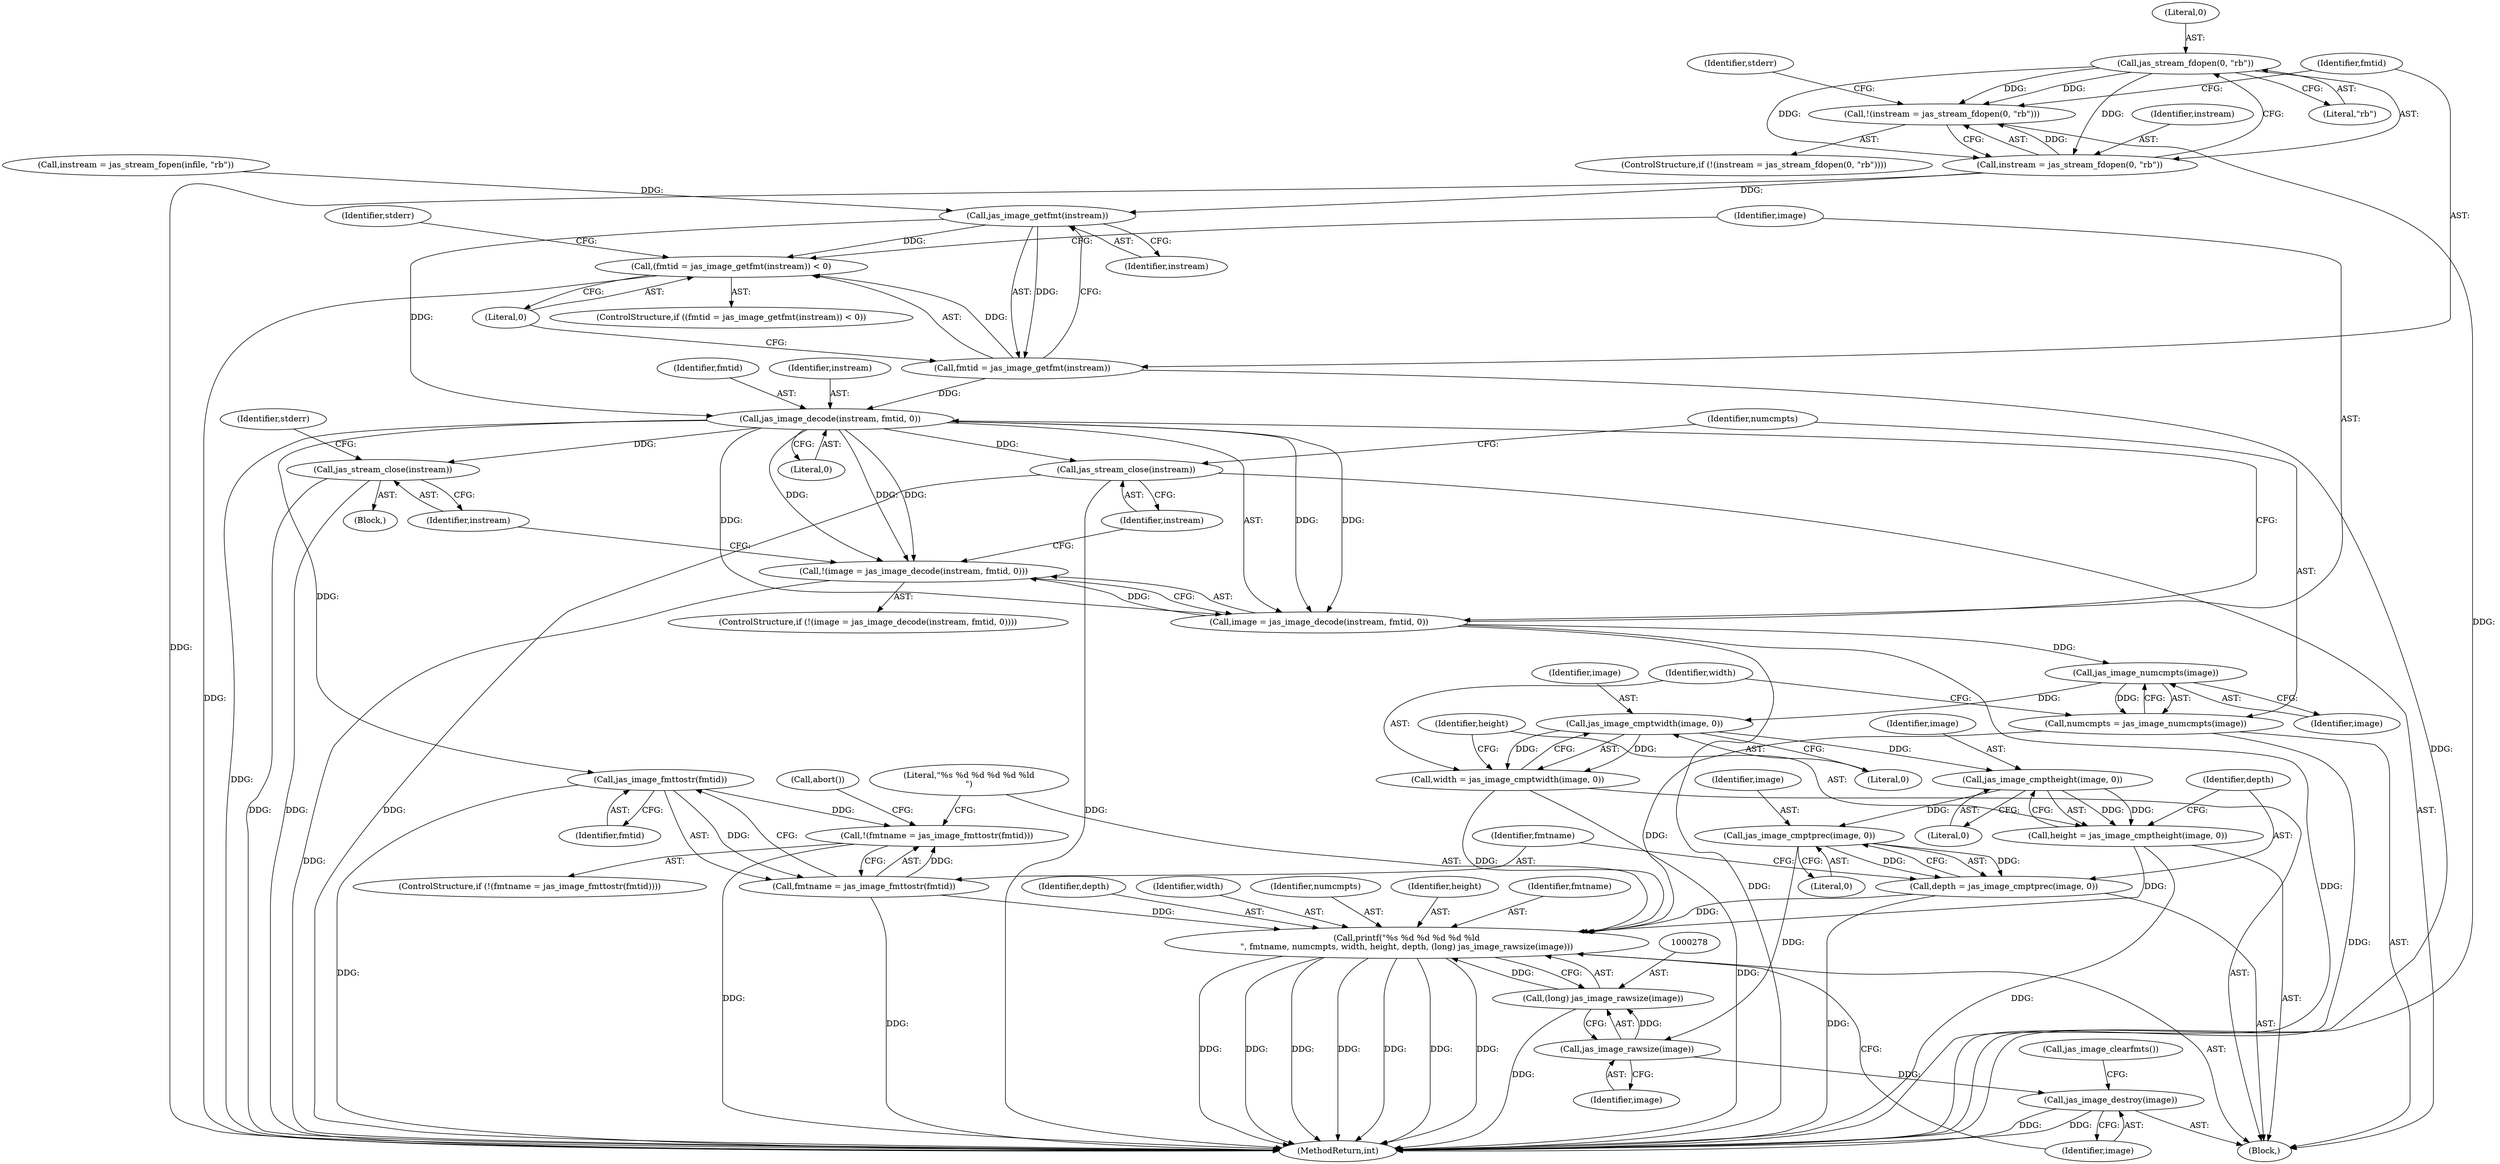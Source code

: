 digraph "0_jasper_8f62b4761711d036fd8964df256b938c809b7fca@API" {
"1000205" [label="(Call,jas_stream_fdopen(0, \"rb\"))"];
"1000202" [label="(Call,!(instream = jas_stream_fdopen(0, \"rb\")))"];
"1000203" [label="(Call,instream = jas_stream_fdopen(0, \"rb\"))"];
"1000218" [label="(Call,jas_image_getfmt(instream))"];
"1000215" [label="(Call,(fmtid = jas_image_getfmt(instream)) < 0)"];
"1000216" [label="(Call,fmtid = jas_image_getfmt(instream))"];
"1000229" [label="(Call,jas_image_decode(instream, fmtid, 0))"];
"1000226" [label="(Call,!(image = jas_image_decode(instream, fmtid, 0)))"];
"1000227" [label="(Call,image = jas_image_decode(instream, fmtid, 0))"];
"1000245" [label="(Call,jas_image_numcmpts(image))"];
"1000243" [label="(Call,numcmpts = jas_image_numcmpts(image))"];
"1000270" [label="(Call,printf(\"%s %d %d %d %d %ld\n\", fmtname, numcmpts, width, height, depth, (long) jas_image_rawsize(image)))"];
"1000249" [label="(Call,jas_image_cmptwidth(image, 0))"];
"1000247" [label="(Call,width = jas_image_cmptwidth(image, 0))"];
"1000254" [label="(Call,jas_image_cmptheight(image, 0))"];
"1000252" [label="(Call,height = jas_image_cmptheight(image, 0))"];
"1000259" [label="(Call,jas_image_cmptprec(image, 0))"];
"1000257" [label="(Call,depth = jas_image_cmptprec(image, 0))"];
"1000279" [label="(Call,jas_image_rawsize(image))"];
"1000277" [label="(Call,(long) jas_image_rawsize(image))"];
"1000281" [label="(Call,jas_image_destroy(image))"];
"1000234" [label="(Call,jas_stream_close(instream))"];
"1000241" [label="(Call,jas_stream_close(instream))"];
"1000266" [label="(Call,jas_image_fmttostr(fmtid))"];
"1000263" [label="(Call,!(fmtname = jas_image_fmttostr(fmtid)))"];
"1000264" [label="(Call,fmtname = jas_image_fmttostr(fmtid))"];
"1000283" [label="(Call,jas_image_clearfmts())"];
"1000241" [label="(Call,jas_stream_close(instream))"];
"1000206" [label="(Literal,0)"];
"1000223" [label="(Identifier,stderr)"];
"1000204" [label="(Identifier,instream)"];
"1000228" [label="(Identifier,image)"];
"1000230" [label="(Identifier,instream)"];
"1000277" [label="(Call,(long) jas_image_rawsize(image))"];
"1000187" [label="(Call,instream = jas_stream_fopen(infile, \"rb\"))"];
"1000247" [label="(Call,width = jas_image_cmptwidth(image, 0))"];
"1000216" [label="(Call,fmtid = jas_image_getfmt(instream))"];
"1000225" [label="(ControlStructure,if (!(image = jas_image_decode(instream, fmtid, 0))))"];
"1000276" [label="(Identifier,depth)"];
"1000233" [label="(Block,)"];
"1000282" [label="(Identifier,image)"];
"1000281" [label="(Call,jas_image_destroy(image))"];
"1000255" [label="(Identifier,image)"];
"1000231" [label="(Identifier,fmtid)"];
"1000232" [label="(Literal,0)"];
"1000201" [label="(ControlStructure,if (!(instream = jas_stream_fdopen(0, \"rb\"))))"];
"1000234" [label="(Call,jas_stream_close(instream))"];
"1000218" [label="(Call,jas_image_getfmt(instream))"];
"1000270" [label="(Call,printf(\"%s %d %d %d %d %ld\n\", fmtname, numcmpts, width, height, depth, (long) jas_image_rawsize(image)))"];
"1000274" [label="(Identifier,width)"];
"1000251" [label="(Literal,0)"];
"1000245" [label="(Call,jas_image_numcmpts(image))"];
"1000265" [label="(Identifier,fmtname)"];
"1000248" [label="(Identifier,width)"];
"1000202" [label="(Call,!(instream = jas_stream_fdopen(0, \"rb\")))"];
"1000266" [label="(Call,jas_image_fmttostr(fmtid))"];
"1000235" [label="(Identifier,instream)"];
"1000219" [label="(Identifier,instream)"];
"1000242" [label="(Identifier,instream)"];
"1000220" [label="(Literal,0)"];
"1000215" [label="(Call,(fmtid = jas_image_getfmt(instream)) < 0)"];
"1000271" [label="(Literal,\"%s %d %d %d %d %ld\n\")"];
"1000259" [label="(Call,jas_image_cmptprec(image, 0))"];
"1000263" [label="(Call,!(fmtname = jas_image_fmttostr(fmtid)))"];
"1000260" [label="(Identifier,image)"];
"1000286" [label="(MethodReturn,int)"];
"1000205" [label="(Call,jas_stream_fdopen(0, \"rb\"))"];
"1000261" [label="(Literal,0)"];
"1000280" [label="(Identifier,image)"];
"1000214" [label="(ControlStructure,if ((fmtid = jas_image_getfmt(instream)) < 0))"];
"1000253" [label="(Identifier,height)"];
"1000227" [label="(Call,image = jas_image_decode(instream, fmtid, 0))"];
"1000273" [label="(Identifier,numcmpts)"];
"1000269" [label="(Call,abort())"];
"1000210" [label="(Identifier,stderr)"];
"1000249" [label="(Call,jas_image_cmptwidth(image, 0))"];
"1000237" [label="(Identifier,stderr)"];
"1000262" [label="(ControlStructure,if (!(fmtname = jas_image_fmttostr(fmtid))))"];
"1000264" [label="(Call,fmtname = jas_image_fmttostr(fmtid))"];
"1000244" [label="(Identifier,numcmpts)"];
"1000226" [label="(Call,!(image = jas_image_decode(instream, fmtid, 0)))"];
"1000229" [label="(Call,jas_image_decode(instream, fmtid, 0))"];
"1000275" [label="(Identifier,height)"];
"1000217" [label="(Identifier,fmtid)"];
"1000109" [label="(Block,)"];
"1000252" [label="(Call,height = jas_image_cmptheight(image, 0))"];
"1000256" [label="(Literal,0)"];
"1000267" [label="(Identifier,fmtid)"];
"1000203" [label="(Call,instream = jas_stream_fdopen(0, \"rb\"))"];
"1000250" [label="(Identifier,image)"];
"1000246" [label="(Identifier,image)"];
"1000243" [label="(Call,numcmpts = jas_image_numcmpts(image))"];
"1000272" [label="(Identifier,fmtname)"];
"1000257" [label="(Call,depth = jas_image_cmptprec(image, 0))"];
"1000254" [label="(Call,jas_image_cmptheight(image, 0))"];
"1000207" [label="(Literal,\"rb\")"];
"1000258" [label="(Identifier,depth)"];
"1000279" [label="(Call,jas_image_rawsize(image))"];
"1000205" -> "1000203"  [label="AST: "];
"1000205" -> "1000207"  [label="CFG: "];
"1000206" -> "1000205"  [label="AST: "];
"1000207" -> "1000205"  [label="AST: "];
"1000203" -> "1000205"  [label="CFG: "];
"1000205" -> "1000202"  [label="DDG: "];
"1000205" -> "1000202"  [label="DDG: "];
"1000205" -> "1000203"  [label="DDG: "];
"1000205" -> "1000203"  [label="DDG: "];
"1000202" -> "1000201"  [label="AST: "];
"1000202" -> "1000203"  [label="CFG: "];
"1000203" -> "1000202"  [label="AST: "];
"1000210" -> "1000202"  [label="CFG: "];
"1000217" -> "1000202"  [label="CFG: "];
"1000202" -> "1000286"  [label="DDG: "];
"1000203" -> "1000202"  [label="DDG: "];
"1000204" -> "1000203"  [label="AST: "];
"1000203" -> "1000286"  [label="DDG: "];
"1000203" -> "1000218"  [label="DDG: "];
"1000218" -> "1000216"  [label="AST: "];
"1000218" -> "1000219"  [label="CFG: "];
"1000219" -> "1000218"  [label="AST: "];
"1000216" -> "1000218"  [label="CFG: "];
"1000218" -> "1000215"  [label="DDG: "];
"1000218" -> "1000216"  [label="DDG: "];
"1000187" -> "1000218"  [label="DDG: "];
"1000218" -> "1000229"  [label="DDG: "];
"1000215" -> "1000214"  [label="AST: "];
"1000215" -> "1000220"  [label="CFG: "];
"1000216" -> "1000215"  [label="AST: "];
"1000220" -> "1000215"  [label="AST: "];
"1000223" -> "1000215"  [label="CFG: "];
"1000228" -> "1000215"  [label="CFG: "];
"1000215" -> "1000286"  [label="DDG: "];
"1000216" -> "1000215"  [label="DDG: "];
"1000217" -> "1000216"  [label="AST: "];
"1000220" -> "1000216"  [label="CFG: "];
"1000216" -> "1000286"  [label="DDG: "];
"1000216" -> "1000229"  [label="DDG: "];
"1000229" -> "1000227"  [label="AST: "];
"1000229" -> "1000232"  [label="CFG: "];
"1000230" -> "1000229"  [label="AST: "];
"1000231" -> "1000229"  [label="AST: "];
"1000232" -> "1000229"  [label="AST: "];
"1000227" -> "1000229"  [label="CFG: "];
"1000229" -> "1000286"  [label="DDG: "];
"1000229" -> "1000226"  [label="DDG: "];
"1000229" -> "1000226"  [label="DDG: "];
"1000229" -> "1000226"  [label="DDG: "];
"1000229" -> "1000227"  [label="DDG: "];
"1000229" -> "1000227"  [label="DDG: "];
"1000229" -> "1000227"  [label="DDG: "];
"1000229" -> "1000234"  [label="DDG: "];
"1000229" -> "1000241"  [label="DDG: "];
"1000229" -> "1000266"  [label="DDG: "];
"1000226" -> "1000225"  [label="AST: "];
"1000226" -> "1000227"  [label="CFG: "];
"1000227" -> "1000226"  [label="AST: "];
"1000235" -> "1000226"  [label="CFG: "];
"1000242" -> "1000226"  [label="CFG: "];
"1000226" -> "1000286"  [label="DDG: "];
"1000227" -> "1000226"  [label="DDG: "];
"1000228" -> "1000227"  [label="AST: "];
"1000227" -> "1000286"  [label="DDG: "];
"1000227" -> "1000286"  [label="DDG: "];
"1000227" -> "1000245"  [label="DDG: "];
"1000245" -> "1000243"  [label="AST: "];
"1000245" -> "1000246"  [label="CFG: "];
"1000246" -> "1000245"  [label="AST: "];
"1000243" -> "1000245"  [label="CFG: "];
"1000245" -> "1000243"  [label="DDG: "];
"1000245" -> "1000249"  [label="DDG: "];
"1000243" -> "1000109"  [label="AST: "];
"1000244" -> "1000243"  [label="AST: "];
"1000248" -> "1000243"  [label="CFG: "];
"1000243" -> "1000286"  [label="DDG: "];
"1000243" -> "1000270"  [label="DDG: "];
"1000270" -> "1000109"  [label="AST: "];
"1000270" -> "1000277"  [label="CFG: "];
"1000271" -> "1000270"  [label="AST: "];
"1000272" -> "1000270"  [label="AST: "];
"1000273" -> "1000270"  [label="AST: "];
"1000274" -> "1000270"  [label="AST: "];
"1000275" -> "1000270"  [label="AST: "];
"1000276" -> "1000270"  [label="AST: "];
"1000277" -> "1000270"  [label="AST: "];
"1000282" -> "1000270"  [label="CFG: "];
"1000270" -> "1000286"  [label="DDG: "];
"1000270" -> "1000286"  [label="DDG: "];
"1000270" -> "1000286"  [label="DDG: "];
"1000270" -> "1000286"  [label="DDG: "];
"1000270" -> "1000286"  [label="DDG: "];
"1000270" -> "1000286"  [label="DDG: "];
"1000270" -> "1000286"  [label="DDG: "];
"1000264" -> "1000270"  [label="DDG: "];
"1000247" -> "1000270"  [label="DDG: "];
"1000252" -> "1000270"  [label="DDG: "];
"1000257" -> "1000270"  [label="DDG: "];
"1000277" -> "1000270"  [label="DDG: "];
"1000249" -> "1000247"  [label="AST: "];
"1000249" -> "1000251"  [label="CFG: "];
"1000250" -> "1000249"  [label="AST: "];
"1000251" -> "1000249"  [label="AST: "];
"1000247" -> "1000249"  [label="CFG: "];
"1000249" -> "1000247"  [label="DDG: "];
"1000249" -> "1000247"  [label="DDG: "];
"1000249" -> "1000254"  [label="DDG: "];
"1000247" -> "1000109"  [label="AST: "];
"1000248" -> "1000247"  [label="AST: "];
"1000253" -> "1000247"  [label="CFG: "];
"1000247" -> "1000286"  [label="DDG: "];
"1000254" -> "1000252"  [label="AST: "];
"1000254" -> "1000256"  [label="CFG: "];
"1000255" -> "1000254"  [label="AST: "];
"1000256" -> "1000254"  [label="AST: "];
"1000252" -> "1000254"  [label="CFG: "];
"1000254" -> "1000252"  [label="DDG: "];
"1000254" -> "1000252"  [label="DDG: "];
"1000254" -> "1000259"  [label="DDG: "];
"1000252" -> "1000109"  [label="AST: "];
"1000253" -> "1000252"  [label="AST: "];
"1000258" -> "1000252"  [label="CFG: "];
"1000252" -> "1000286"  [label="DDG: "];
"1000259" -> "1000257"  [label="AST: "];
"1000259" -> "1000261"  [label="CFG: "];
"1000260" -> "1000259"  [label="AST: "];
"1000261" -> "1000259"  [label="AST: "];
"1000257" -> "1000259"  [label="CFG: "];
"1000259" -> "1000257"  [label="DDG: "];
"1000259" -> "1000257"  [label="DDG: "];
"1000259" -> "1000279"  [label="DDG: "];
"1000257" -> "1000109"  [label="AST: "];
"1000258" -> "1000257"  [label="AST: "];
"1000265" -> "1000257"  [label="CFG: "];
"1000257" -> "1000286"  [label="DDG: "];
"1000279" -> "1000277"  [label="AST: "];
"1000279" -> "1000280"  [label="CFG: "];
"1000280" -> "1000279"  [label="AST: "];
"1000277" -> "1000279"  [label="CFG: "];
"1000279" -> "1000277"  [label="DDG: "];
"1000279" -> "1000281"  [label="DDG: "];
"1000278" -> "1000277"  [label="AST: "];
"1000277" -> "1000286"  [label="DDG: "];
"1000281" -> "1000109"  [label="AST: "];
"1000281" -> "1000282"  [label="CFG: "];
"1000282" -> "1000281"  [label="AST: "];
"1000283" -> "1000281"  [label="CFG: "];
"1000281" -> "1000286"  [label="DDG: "];
"1000281" -> "1000286"  [label="DDG: "];
"1000234" -> "1000233"  [label="AST: "];
"1000234" -> "1000235"  [label="CFG: "];
"1000235" -> "1000234"  [label="AST: "];
"1000237" -> "1000234"  [label="CFG: "];
"1000234" -> "1000286"  [label="DDG: "];
"1000234" -> "1000286"  [label="DDG: "];
"1000241" -> "1000109"  [label="AST: "];
"1000241" -> "1000242"  [label="CFG: "];
"1000242" -> "1000241"  [label="AST: "];
"1000244" -> "1000241"  [label="CFG: "];
"1000241" -> "1000286"  [label="DDG: "];
"1000241" -> "1000286"  [label="DDG: "];
"1000266" -> "1000264"  [label="AST: "];
"1000266" -> "1000267"  [label="CFG: "];
"1000267" -> "1000266"  [label="AST: "];
"1000264" -> "1000266"  [label="CFG: "];
"1000266" -> "1000286"  [label="DDG: "];
"1000266" -> "1000263"  [label="DDG: "];
"1000266" -> "1000264"  [label="DDG: "];
"1000263" -> "1000262"  [label="AST: "];
"1000263" -> "1000264"  [label="CFG: "];
"1000264" -> "1000263"  [label="AST: "];
"1000269" -> "1000263"  [label="CFG: "];
"1000271" -> "1000263"  [label="CFG: "];
"1000263" -> "1000286"  [label="DDG: "];
"1000264" -> "1000263"  [label="DDG: "];
"1000265" -> "1000264"  [label="AST: "];
"1000264" -> "1000286"  [label="DDG: "];
}
